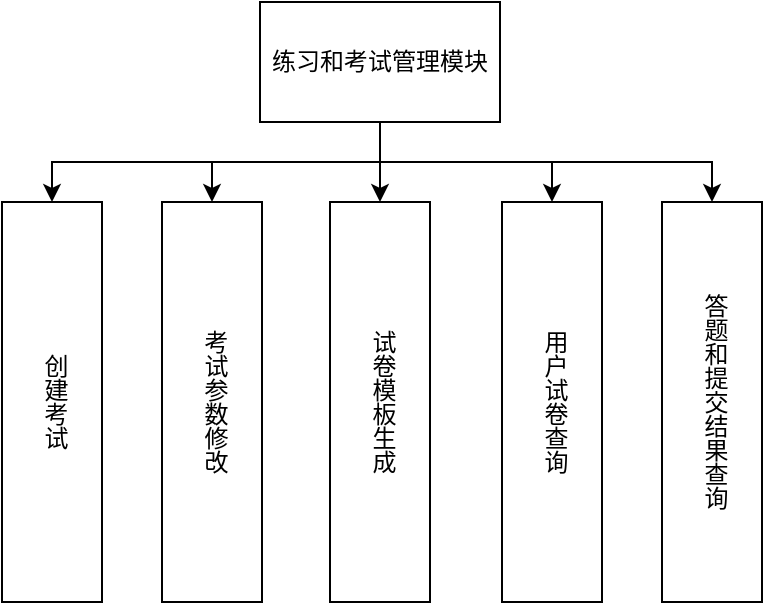 <mxfile version="24.3.0" type="github">
  <diagram name="第 1 页" id="-l8BHJOKRY7-3dPGuijN">
    <mxGraphModel dx="835" dy="446" grid="1" gridSize="10" guides="1" tooltips="1" connect="1" arrows="1" fold="1" page="1" pageScale="1" pageWidth="827" pageHeight="1169" math="0" shadow="0">
      <root>
        <mxCell id="0" />
        <mxCell id="1" parent="0" />
        <mxCell id="zeDeokVQKY6dtc7wOj-D-7" style="edgeStyle=orthogonalEdgeStyle;rounded=0;orthogonalLoop=1;jettySize=auto;html=1;exitX=0.5;exitY=1;exitDx=0;exitDy=0;" edge="1" parent="1" source="zeDeokVQKY6dtc7wOj-D-1" target="zeDeokVQKY6dtc7wOj-D-2">
          <mxGeometry relative="1" as="geometry" />
        </mxCell>
        <mxCell id="zeDeokVQKY6dtc7wOj-D-8" style="edgeStyle=orthogonalEdgeStyle;rounded=0;orthogonalLoop=1;jettySize=auto;html=1;exitX=0.5;exitY=1;exitDx=0;exitDy=0;" edge="1" parent="1" source="zeDeokVQKY6dtc7wOj-D-1" target="zeDeokVQKY6dtc7wOj-D-3">
          <mxGeometry relative="1" as="geometry" />
        </mxCell>
        <mxCell id="zeDeokVQKY6dtc7wOj-D-9" style="edgeStyle=orthogonalEdgeStyle;rounded=0;orthogonalLoop=1;jettySize=auto;html=1;exitX=0.5;exitY=1;exitDx=0;exitDy=0;" edge="1" parent="1" source="zeDeokVQKY6dtc7wOj-D-1" target="zeDeokVQKY6dtc7wOj-D-4">
          <mxGeometry relative="1" as="geometry" />
        </mxCell>
        <mxCell id="zeDeokVQKY6dtc7wOj-D-10" style="edgeStyle=orthogonalEdgeStyle;rounded=0;orthogonalLoop=1;jettySize=auto;html=1;exitX=0.5;exitY=1;exitDx=0;exitDy=0;" edge="1" parent="1" source="zeDeokVQKY6dtc7wOj-D-1" target="zeDeokVQKY6dtc7wOj-D-5">
          <mxGeometry relative="1" as="geometry" />
        </mxCell>
        <mxCell id="zeDeokVQKY6dtc7wOj-D-11" style="edgeStyle=orthogonalEdgeStyle;rounded=0;orthogonalLoop=1;jettySize=auto;html=1;exitX=0.5;exitY=1;exitDx=0;exitDy=0;entryX=0.5;entryY=0;entryDx=0;entryDy=0;" edge="1" parent="1" source="zeDeokVQKY6dtc7wOj-D-1" target="zeDeokVQKY6dtc7wOj-D-6">
          <mxGeometry relative="1" as="geometry" />
        </mxCell>
        <mxCell id="zeDeokVQKY6dtc7wOj-D-1" value="练习和考试管理模块" style="rounded=0;whiteSpace=wrap;html=1;" vertex="1" parent="1">
          <mxGeometry x="329" y="100" width="120" height="60" as="geometry" />
        </mxCell>
        <mxCell id="zeDeokVQKY6dtc7wOj-D-2" value="创建考试" style="rounded=0;whiteSpace=wrap;html=1;textDirection=vertical-lr;" vertex="1" parent="1">
          <mxGeometry x="200" y="200" width="50" height="200" as="geometry" />
        </mxCell>
        <mxCell id="zeDeokVQKY6dtc7wOj-D-3" value="考试参数修改" style="rounded=0;whiteSpace=wrap;html=1;textDirection=vertical-lr;" vertex="1" parent="1">
          <mxGeometry x="280" y="200" width="50" height="200" as="geometry" />
        </mxCell>
        <mxCell id="zeDeokVQKY6dtc7wOj-D-4" value="试卷模板生成" style="rounded=0;whiteSpace=wrap;html=1;textDirection=vertical-lr;" vertex="1" parent="1">
          <mxGeometry x="364" y="200" width="50" height="200" as="geometry" />
        </mxCell>
        <mxCell id="zeDeokVQKY6dtc7wOj-D-5" value="用户试卷查询" style="rounded=0;whiteSpace=wrap;html=1;textDirection=vertical-lr;" vertex="1" parent="1">
          <mxGeometry x="450" y="200" width="50" height="200" as="geometry" />
        </mxCell>
        <mxCell id="zeDeokVQKY6dtc7wOj-D-6" value="答题和提交结果查询" style="rounded=0;whiteSpace=wrap;html=1;textDirection=vertical-lr;" vertex="1" parent="1">
          <mxGeometry x="530" y="200" width="50" height="200" as="geometry" />
        </mxCell>
      </root>
    </mxGraphModel>
  </diagram>
</mxfile>
